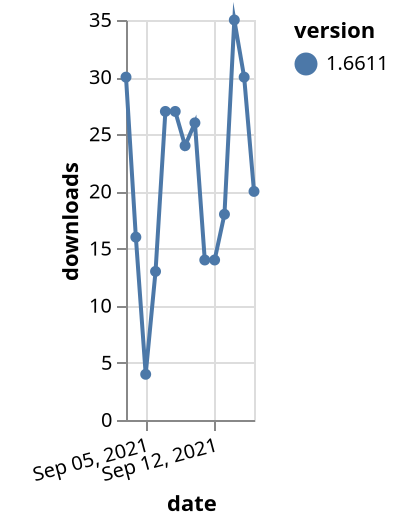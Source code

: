 {"$schema": "https://vega.github.io/schema/vega-lite/v5.json", "description": "A simple bar chart with embedded data.", "data": {"values": [{"date": "2021-09-03", "total": 30781, "delta": 30, "version": "1.6611"}, {"date": "2021-09-04", "total": 30797, "delta": 16, "version": "1.6611"}, {"date": "2021-09-05", "total": 30801, "delta": 4, "version": "1.6611"}, {"date": "2021-09-06", "total": 30814, "delta": 13, "version": "1.6611"}, {"date": "2021-09-07", "total": 30841, "delta": 27, "version": "1.6611"}, {"date": "2021-09-08", "total": 30868, "delta": 27, "version": "1.6611"}, {"date": "2021-09-09", "total": 30892, "delta": 24, "version": "1.6611"}, {"date": "2021-09-10", "total": 30918, "delta": 26, "version": "1.6611"}, {"date": "2021-09-11", "total": 30932, "delta": 14, "version": "1.6611"}, {"date": "2021-09-12", "total": 30946, "delta": 14, "version": "1.6611"}, {"date": "2021-09-13", "total": 30964, "delta": 18, "version": "1.6611"}, {"date": "2021-09-14", "total": 30999, "delta": 35, "version": "1.6611"}, {"date": "2021-09-15", "total": 31029, "delta": 30, "version": "1.6611"}, {"date": "2021-09-16", "total": 31049, "delta": 20, "version": "1.6611"}]}, "width": "container", "mark": {"type": "line", "point": {"filled": true}}, "encoding": {"x": {"field": "date", "type": "temporal", "timeUnit": "yearmonthdate", "title": "date", "axis": {"labelAngle": -15}}, "y": {"field": "delta", "type": "quantitative", "title": "downloads"}, "color": {"field": "version", "type": "nominal"}, "tooltip": {"field": "delta"}}}